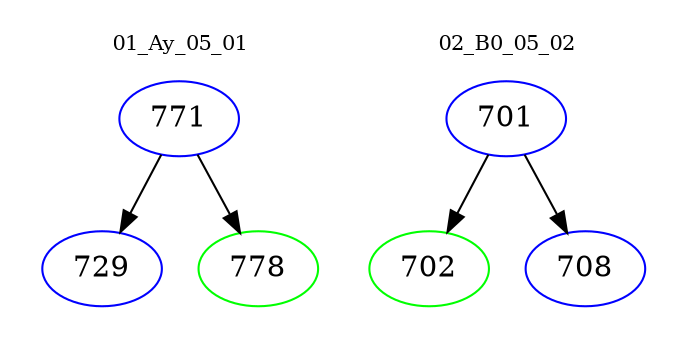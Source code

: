 digraph{
subgraph cluster_0 {
color = white
label = "01_Ay_05_01";
fontsize=10;
T0_771 [label="771", color="blue"]
T0_771 -> T0_729 [color="black"]
T0_729 [label="729", color="blue"]
T0_771 -> T0_778 [color="black"]
T0_778 [label="778", color="green"]
}
subgraph cluster_1 {
color = white
label = "02_B0_05_02";
fontsize=10;
T1_701 [label="701", color="blue"]
T1_701 -> T1_702 [color="black"]
T1_702 [label="702", color="green"]
T1_701 -> T1_708 [color="black"]
T1_708 [label="708", color="blue"]
}
}
